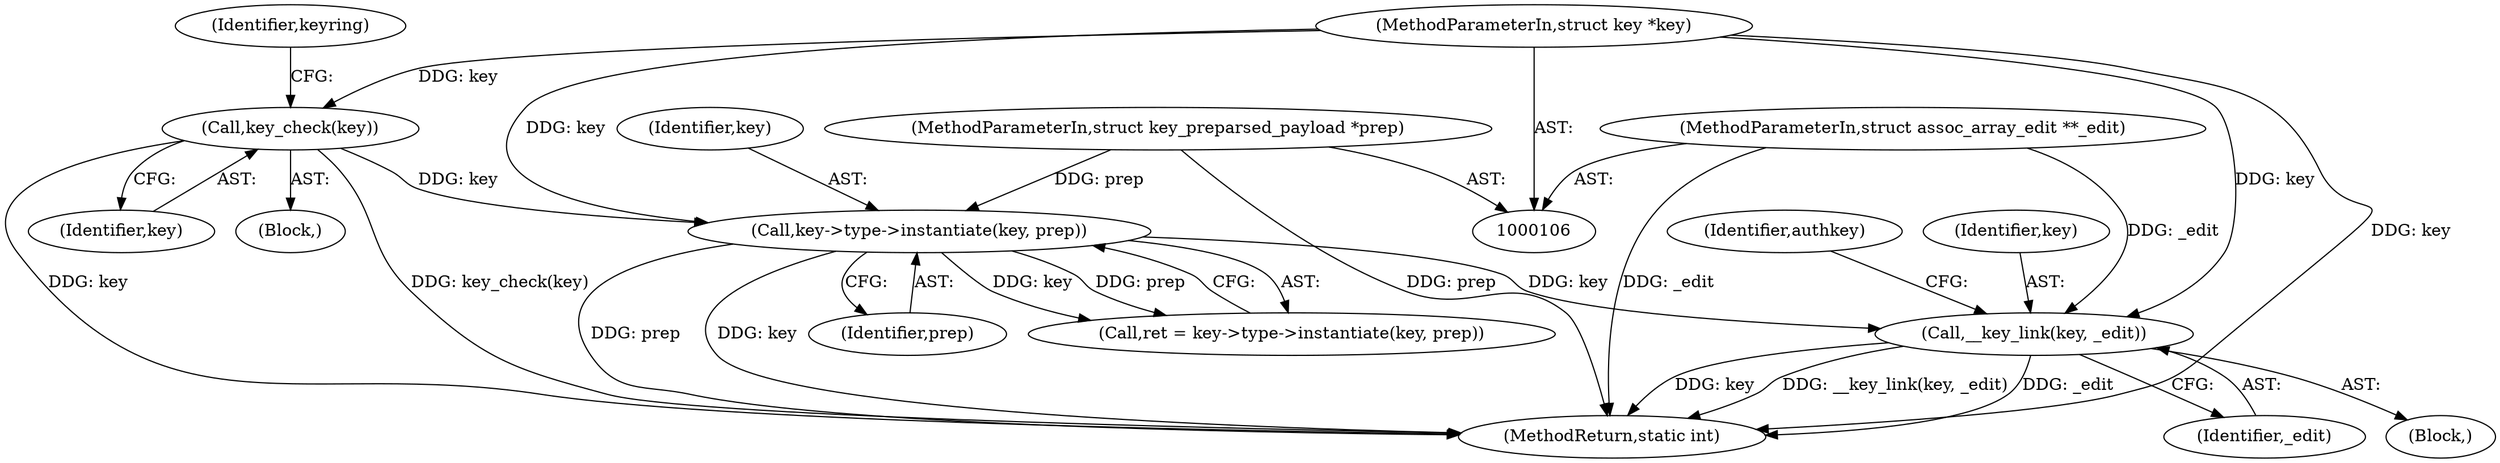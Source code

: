 digraph "0_linux_363b02dab09b3226f3bd1420dad9c72b79a42a76_4@pointer" {
"1000187" [label="(Call,__key_link(key, _edit))"];
"1000140" [label="(Call,key->type->instantiate(key, prep))"];
"1000115" [label="(Call,key_check(key))"];
"1000107" [label="(MethodParameterIn,struct key *key)"];
"1000108" [label="(MethodParameterIn,struct key_preparsed_payload *prep)"];
"1000111" [label="(MethodParameterIn,struct assoc_array_edit **_edit)"];
"1000107" [label="(MethodParameterIn,struct key *key)"];
"1000108" [label="(MethodParameterIn,struct key_preparsed_payload *prep)"];
"1000116" [label="(Identifier,key)"];
"1000187" [label="(Call,__key_link(key, _edit))"];
"1000189" [label="(Identifier,_edit)"];
"1000115" [label="(Call,key_check(key))"];
"1000112" [label="(Block,)"];
"1000227" [label="(MethodReturn,static int)"];
"1000142" [label="(Identifier,prep)"];
"1000173" [label="(Block,)"];
"1000111" [label="(MethodParameterIn,struct assoc_array_edit **_edit)"];
"1000138" [label="(Call,ret = key->type->instantiate(key, prep))"];
"1000118" [label="(Identifier,keyring)"];
"1000141" [label="(Identifier,key)"];
"1000191" [label="(Identifier,authkey)"];
"1000140" [label="(Call,key->type->instantiate(key, prep))"];
"1000188" [label="(Identifier,key)"];
"1000187" -> "1000173"  [label="AST: "];
"1000187" -> "1000189"  [label="CFG: "];
"1000188" -> "1000187"  [label="AST: "];
"1000189" -> "1000187"  [label="AST: "];
"1000191" -> "1000187"  [label="CFG: "];
"1000187" -> "1000227"  [label="DDG: key"];
"1000187" -> "1000227"  [label="DDG: __key_link(key, _edit)"];
"1000187" -> "1000227"  [label="DDG: _edit"];
"1000140" -> "1000187"  [label="DDG: key"];
"1000107" -> "1000187"  [label="DDG: key"];
"1000111" -> "1000187"  [label="DDG: _edit"];
"1000140" -> "1000138"  [label="AST: "];
"1000140" -> "1000142"  [label="CFG: "];
"1000141" -> "1000140"  [label="AST: "];
"1000142" -> "1000140"  [label="AST: "];
"1000138" -> "1000140"  [label="CFG: "];
"1000140" -> "1000227"  [label="DDG: prep"];
"1000140" -> "1000227"  [label="DDG: key"];
"1000140" -> "1000138"  [label="DDG: key"];
"1000140" -> "1000138"  [label="DDG: prep"];
"1000115" -> "1000140"  [label="DDG: key"];
"1000107" -> "1000140"  [label="DDG: key"];
"1000108" -> "1000140"  [label="DDG: prep"];
"1000115" -> "1000112"  [label="AST: "];
"1000115" -> "1000116"  [label="CFG: "];
"1000116" -> "1000115"  [label="AST: "];
"1000118" -> "1000115"  [label="CFG: "];
"1000115" -> "1000227"  [label="DDG: key_check(key)"];
"1000115" -> "1000227"  [label="DDG: key"];
"1000107" -> "1000115"  [label="DDG: key"];
"1000107" -> "1000106"  [label="AST: "];
"1000107" -> "1000227"  [label="DDG: key"];
"1000108" -> "1000106"  [label="AST: "];
"1000108" -> "1000227"  [label="DDG: prep"];
"1000111" -> "1000106"  [label="AST: "];
"1000111" -> "1000227"  [label="DDG: _edit"];
}

